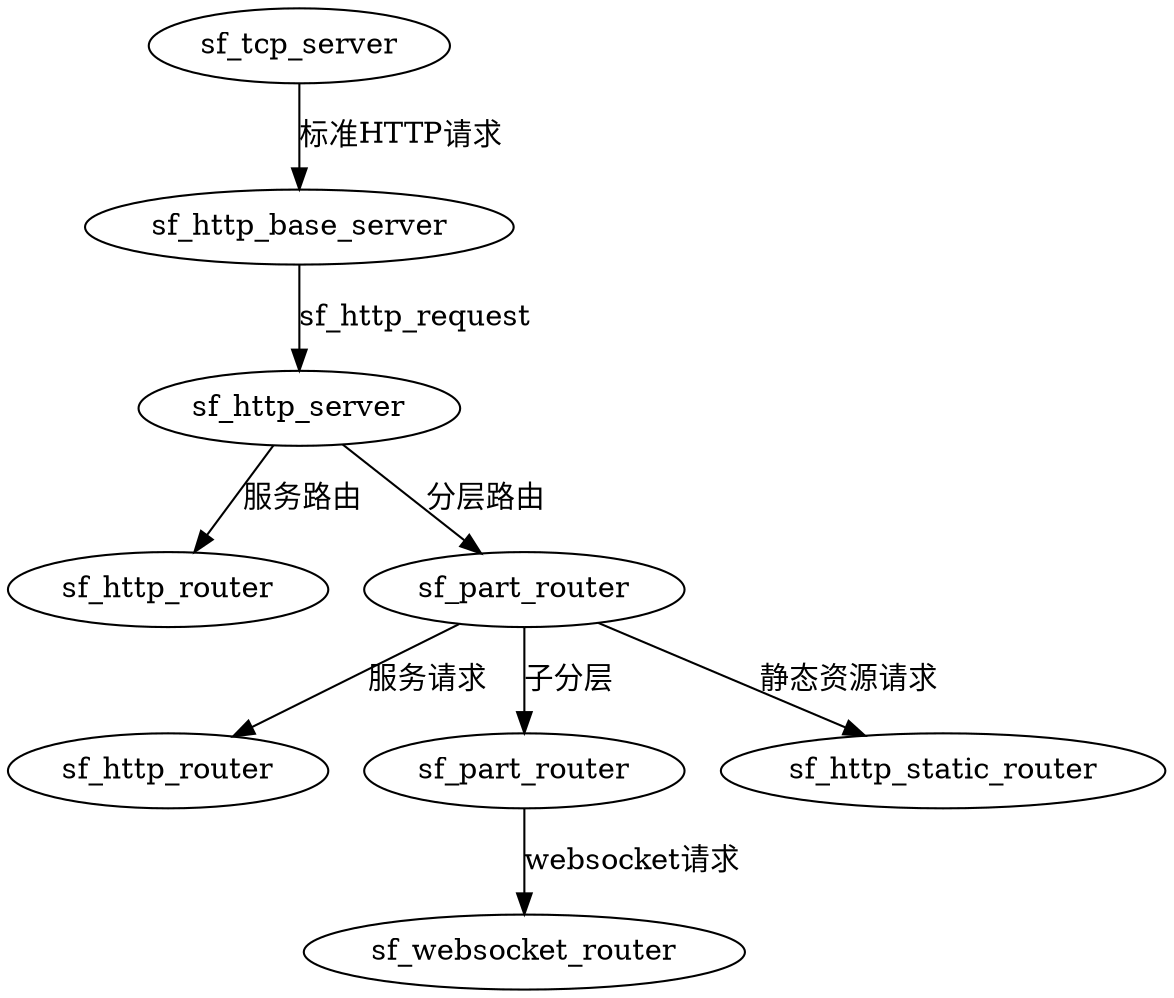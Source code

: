 digraph G {
    sf_tcp_server->sf_http_base_server[label="标准HTTP请求"]
    sf_http_base_server->sf_http_server[label=sf_http_request]
    sf_http_server->sf_http_router[label=服务路由]
    sf_http_server->sf_part_router[label=分层路由]
    sf_part_router->sf_http_router1[label=服务请求]
    sf_http_router1[label=sf_http_router]
    sf_part_router->sf_part_router1[label=子分层]
    sf_part_router1[label=sf_part_router]
    sf_part_router->sf_http_static_router[label=静态资源请求]
    sf_part_router1->sf_websocket_router[label=websocket请求]
}